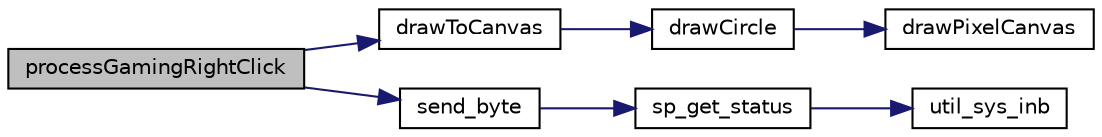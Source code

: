 digraph "processGamingRightClick"
{
 // LATEX_PDF_SIZE
  edge [fontname="Helvetica",fontsize="10",labelfontname="Helvetica",labelfontsize="10"];
  node [fontname="Helvetica",fontsize="10",shape=record];
  rankdir="LR";
  Node1 [label="processGamingRightClick",height=0.2,width=0.4,color="black", fillcolor="grey75", style="filled", fontcolor="black",tooltip="This function process right clicks on the draw page, it verifeis where the player clicked and realize..."];
  Node1 -> Node2 [color="midnightblue",fontsize="10",style="solid"];
  Node2 [label="drawToCanvas",height=0.2,width=0.4,color="black", fillcolor="white", style="filled",URL="$graphics_8c.html#aef6afec6ec4db03339ba38050ab30052",tooltip="This function draws a line between two points on the drawing canvas."];
  Node2 -> Node3 [color="midnightblue",fontsize="10",style="solid"];
  Node3 [label="drawCircle",height=0.2,width=0.4,color="black", fillcolor="white", style="filled",URL="$graphics_8c.html#ac5384a5742642a69b2f08ffaad875298",tooltip="This function draws a circle on the drawing canvas."];
  Node3 -> Node4 [color="midnightblue",fontsize="10",style="solid"];
  Node4 [label="drawPixelCanvas",height=0.2,width=0.4,color="black", fillcolor="white", style="filled",URL="$graphics_8c.html#a9796639951073aea987e7c43c6f5d6ff",tooltip="This function draws a pixel on the drawing canvas."];
  Node1 -> Node5 [color="midnightblue",fontsize="10",style="solid"];
  Node5 [label="send_byte",height=0.2,width=0.4,color="black", fillcolor="white", style="filled",URL="$serial_port_8c.html#af26804966e7098d673255be2b3985449",tooltip="This function sends a byte through the serial port."];
  Node5 -> Node6 [color="midnightblue",fontsize="10",style="solid"];
  Node6 [label="sp_get_status",height=0.2,width=0.4,color="black", fillcolor="white", style="filled",URL="$serial_port_8c.html#a345aef3f6a10f62322b353279a08d690",tooltip="This function reads the status of the serial port."];
  Node6 -> Node7 [color="midnightblue",fontsize="10",style="solid"];
  Node7 [label="util_sys_inb",height=0.2,width=0.4,color="black", fillcolor="white", style="filled",URL="$utils_8c.html#a79a031a8611f5b2d6afa4158e92b0fb4",tooltip="This function reads from the specified port and transforms the recevied value into an 8 bit number;."];
}
